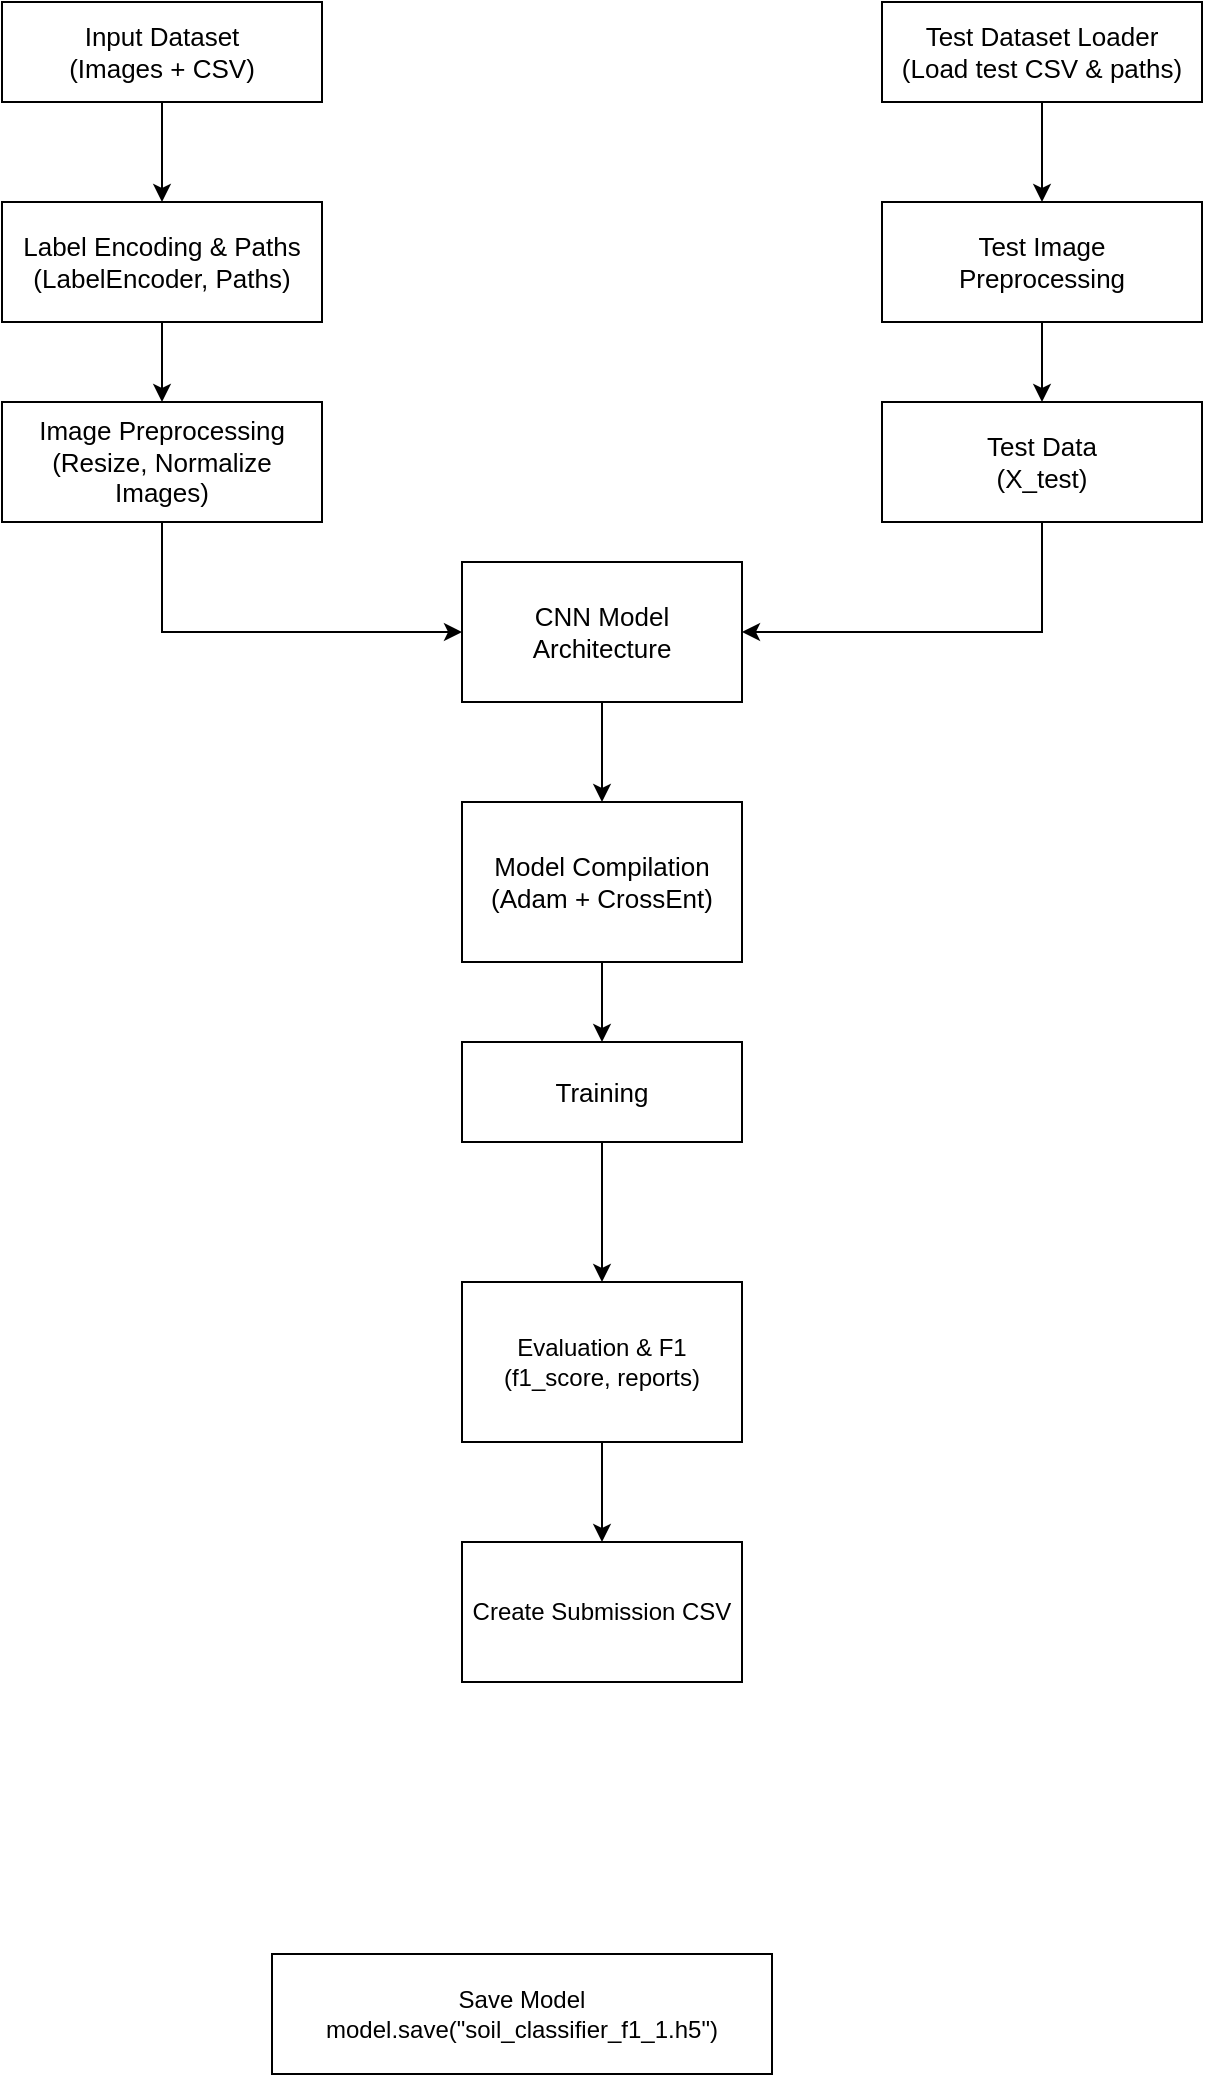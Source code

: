 <mxfile version="27.0.9">
  <diagram name="Page-1" id="B4hLzdrzx6wuS34lx0YS">
    <mxGraphModel dx="988" dy="542" grid="0" gridSize="10" guides="1" tooltips="1" connect="1" arrows="1" fold="1" page="1" pageScale="1" pageWidth="850" pageHeight="1100" math="0" shadow="0">
      <root>
        <mxCell id="0" />
        <mxCell id="1" parent="0" />
        <mxCell id="aypDigCAvRjZUrw1AZJe-13" style="edgeStyle=orthogonalEdgeStyle;rounded=0;orthogonalLoop=1;jettySize=auto;html=1;exitX=0.5;exitY=1;exitDx=0;exitDy=0;entryX=0.5;entryY=0;entryDx=0;entryDy=0;" parent="1" source="aypDigCAvRjZUrw1AZJe-1" target="aypDigCAvRjZUrw1AZJe-3" edge="1">
          <mxGeometry relative="1" as="geometry" />
        </mxCell>
        <mxCell id="aypDigCAvRjZUrw1AZJe-1" value="Input Dataset&lt;br&gt;(Images + CSV)" style="rounded=0;whiteSpace=wrap;html=1;fontSize=13;" parent="1" vertex="1">
          <mxGeometry x="120" y="40" width="160" height="50" as="geometry" />
        </mxCell>
        <mxCell id="aypDigCAvRjZUrw1AZJe-14" style="edgeStyle=orthogonalEdgeStyle;rounded=0;orthogonalLoop=1;jettySize=auto;html=1;exitX=0.5;exitY=1;exitDx=0;exitDy=0;entryX=0.5;entryY=0;entryDx=0;entryDy=0;" parent="1" source="aypDigCAvRjZUrw1AZJe-2" target="aypDigCAvRjZUrw1AZJe-4" edge="1">
          <mxGeometry relative="1" as="geometry" />
        </mxCell>
        <mxCell id="aypDigCAvRjZUrw1AZJe-2" value="Test Dataset Loader&lt;br&gt;(Load test CSV &amp;amp; paths)" style="rounded=0;whiteSpace=wrap;html=1;fontSize=13;" parent="1" vertex="1">
          <mxGeometry x="560" y="40" width="160" height="50" as="geometry" />
        </mxCell>
        <mxCell id="AgyWlR6LU_paJdRjRDen-1" style="edgeStyle=orthogonalEdgeStyle;rounded=0;orthogonalLoop=1;jettySize=auto;html=1;exitX=0.5;exitY=1;exitDx=0;exitDy=0;entryX=0.5;entryY=0;entryDx=0;entryDy=0;" edge="1" parent="1" source="aypDigCAvRjZUrw1AZJe-3" target="aypDigCAvRjZUrw1AZJe-11">
          <mxGeometry relative="1" as="geometry" />
        </mxCell>
        <mxCell id="aypDigCAvRjZUrw1AZJe-3" value="Label Encoding &amp;amp; Paths&lt;br&gt;(LabelEncoder, Paths)" style="rounded=0;whiteSpace=wrap;html=1;fontSize=13;" parent="1" vertex="1">
          <mxGeometry x="120" y="140" width="160" height="60" as="geometry" />
        </mxCell>
        <mxCell id="AgyWlR6LU_paJdRjRDen-2" style="edgeStyle=orthogonalEdgeStyle;rounded=0;orthogonalLoop=1;jettySize=auto;html=1;exitX=0.5;exitY=1;exitDx=0;exitDy=0;entryX=0.5;entryY=0;entryDx=0;entryDy=0;" edge="1" parent="1" source="aypDigCAvRjZUrw1AZJe-4" target="aypDigCAvRjZUrw1AZJe-5">
          <mxGeometry relative="1" as="geometry" />
        </mxCell>
        <mxCell id="aypDigCAvRjZUrw1AZJe-4" value="Test Image &lt;br&gt;Preprocessing" style="rounded=0;whiteSpace=wrap;html=1;fontSize=13;spacingTop=0;" parent="1" vertex="1">
          <mxGeometry x="560" y="140" width="160" height="60" as="geometry" />
        </mxCell>
        <mxCell id="AgyWlR6LU_paJdRjRDen-4" style="edgeStyle=orthogonalEdgeStyle;rounded=0;orthogonalLoop=1;jettySize=auto;html=1;exitX=0.5;exitY=1;exitDx=0;exitDy=0;entryX=1;entryY=0.5;entryDx=0;entryDy=0;" edge="1" parent="1" source="aypDigCAvRjZUrw1AZJe-5" target="aypDigCAvRjZUrw1AZJe-6">
          <mxGeometry relative="1" as="geometry" />
        </mxCell>
        <mxCell id="aypDigCAvRjZUrw1AZJe-5" value="Test Data &lt;br&gt;(X_test)" style="rounded=0;whiteSpace=wrap;html=1;fontSize=13;" parent="1" vertex="1">
          <mxGeometry x="560" y="240" width="160" height="60" as="geometry" />
        </mxCell>
        <mxCell id="AgyWlR6LU_paJdRjRDen-6" style="edgeStyle=orthogonalEdgeStyle;rounded=0;orthogonalLoop=1;jettySize=auto;html=1;exitX=0.5;exitY=1;exitDx=0;exitDy=0;entryX=0.5;entryY=0;entryDx=0;entryDy=0;" edge="1" parent="1" source="aypDigCAvRjZUrw1AZJe-6" target="aypDigCAvRjZUrw1AZJe-7">
          <mxGeometry relative="1" as="geometry" />
        </mxCell>
        <mxCell id="aypDigCAvRjZUrw1AZJe-6" value="CNN Model Architecture" style="rounded=0;whiteSpace=wrap;html=1;fontSize=13;" parent="1" vertex="1">
          <mxGeometry x="350" y="320" width="140" height="70" as="geometry" />
        </mxCell>
        <mxCell id="AgyWlR6LU_paJdRjRDen-7" style="edgeStyle=orthogonalEdgeStyle;rounded=0;orthogonalLoop=1;jettySize=auto;html=1;exitX=0.5;exitY=1;exitDx=0;exitDy=0;entryX=0.5;entryY=0;entryDx=0;entryDy=0;" edge="1" parent="1" source="aypDigCAvRjZUrw1AZJe-7" target="aypDigCAvRjZUrw1AZJe-8">
          <mxGeometry relative="1" as="geometry">
            <mxPoint x="420" y="580" as="targetPoint" />
          </mxGeometry>
        </mxCell>
        <mxCell id="aypDigCAvRjZUrw1AZJe-7" value="Model Compilation&lt;br&gt;(Adam + CrossEnt)" style="rounded=0;whiteSpace=wrap;html=1;fontSize=13;" parent="1" vertex="1">
          <mxGeometry x="350" y="440" width="140" height="80" as="geometry" />
        </mxCell>
        <mxCell id="AgyWlR6LU_paJdRjRDen-8" style="edgeStyle=orthogonalEdgeStyle;rounded=0;orthogonalLoop=1;jettySize=auto;html=1;exitX=0.5;exitY=1;exitDx=0;exitDy=0;entryX=0.5;entryY=0;entryDx=0;entryDy=0;" edge="1" parent="1" source="aypDigCAvRjZUrw1AZJe-8" target="aypDigCAvRjZUrw1AZJe-9">
          <mxGeometry relative="1" as="geometry" />
        </mxCell>
        <mxCell id="aypDigCAvRjZUrw1AZJe-8" value="Training" style="rounded=0;whiteSpace=wrap;html=1;fontSize=13;" parent="1" vertex="1">
          <mxGeometry x="350" y="560" width="140" height="50" as="geometry" />
        </mxCell>
        <mxCell id="AgyWlR6LU_paJdRjRDen-9" style="edgeStyle=orthogonalEdgeStyle;rounded=0;orthogonalLoop=1;jettySize=auto;html=1;exitX=0.5;exitY=1;exitDx=0;exitDy=0;" edge="1" parent="1" source="aypDigCAvRjZUrw1AZJe-9">
          <mxGeometry relative="1" as="geometry">
            <mxPoint x="420" y="810" as="targetPoint" />
          </mxGeometry>
        </mxCell>
        <mxCell id="aypDigCAvRjZUrw1AZJe-9" value="Evaluation &amp;amp; F1&lt;br&gt;(f1_score, reports)" style="rounded=0;whiteSpace=wrap;html=1;" parent="1" vertex="1">
          <mxGeometry x="350" y="680" width="140" height="80" as="geometry" />
        </mxCell>
        <mxCell id="aypDigCAvRjZUrw1AZJe-10" value="&lt;div style=&quot;&quot;&gt;&lt;span style=&quot;background-color: transparent; color: light-dark(rgb(0, 0, 0), rgb(255, 255, 255));&quot;&gt;Save Model&lt;br&gt;&lt;/span&gt;&lt;span class=&quot;selectable-text copyable-text xkrh14z&quot; style=&quot;white-space-collapse: preserve;&quot;&gt;model.save(&quot;soil_classifier_f1_1.h5&quot;)&lt;/span&gt;&lt;span style=&quot;background-color: transparent; color: light-dark(rgb(0, 0, 0), rgb(255, 255, 255));&quot;&gt;&lt;/span&gt;&lt;/div&gt;" style="rounded=0;whiteSpace=wrap;html=1;align=center;" parent="1" vertex="1">
          <mxGeometry x="255" y="1016" width="250" height="60" as="geometry" />
        </mxCell>
        <mxCell id="AgyWlR6LU_paJdRjRDen-3" style="edgeStyle=orthogonalEdgeStyle;rounded=0;orthogonalLoop=1;jettySize=auto;html=1;exitX=0.5;exitY=1;exitDx=0;exitDy=0;entryX=0;entryY=0.5;entryDx=0;entryDy=0;" edge="1" parent="1" source="aypDigCAvRjZUrw1AZJe-11" target="aypDigCAvRjZUrw1AZJe-6">
          <mxGeometry relative="1" as="geometry" />
        </mxCell>
        <mxCell id="aypDigCAvRjZUrw1AZJe-11" value="Image Preprocessing&lt;br&gt;(Resize, Normalize Images)" style="rounded=0;whiteSpace=wrap;html=1;fontSize=13;" parent="1" vertex="1">
          <mxGeometry x="120" y="240" width="160" height="60" as="geometry" />
        </mxCell>
        <mxCell id="aypDigCAvRjZUrw1AZJe-12" value="Create Submission CSV" style="rounded=0;whiteSpace=wrap;html=1;" parent="1" vertex="1">
          <mxGeometry x="350" y="810" width="140" height="70" as="geometry" />
        </mxCell>
      </root>
    </mxGraphModel>
  </diagram>
</mxfile>
